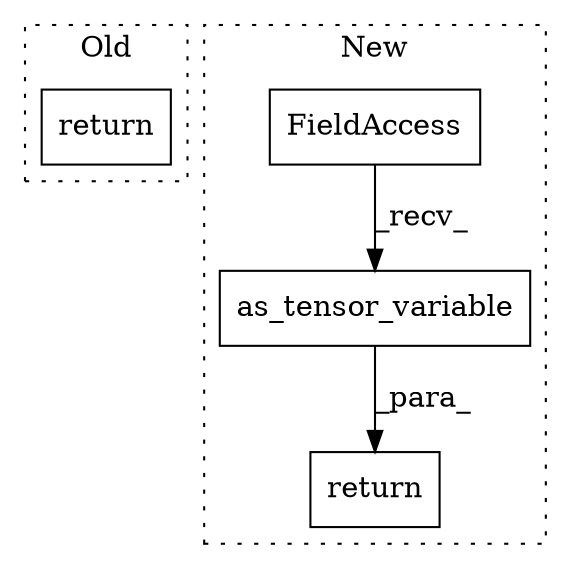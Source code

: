 digraph G {
subgraph cluster0 {
1 [label="return" a="41" s="8055" l="7" shape="box"];
label = "Old";
style="dotted";
}
subgraph cluster1 {
2 [label="as_tensor_variable" a="32" s="8076,8096" l="19,1" shape="box"];
3 [label="return" a="41" s="8055" l="7" shape="box"];
4 [label="FieldAccess" a="22" s="8062" l="6" shape="box"];
label = "New";
style="dotted";
}
2 -> 3 [label="_para_"];
4 -> 2 [label="_recv_"];
}
